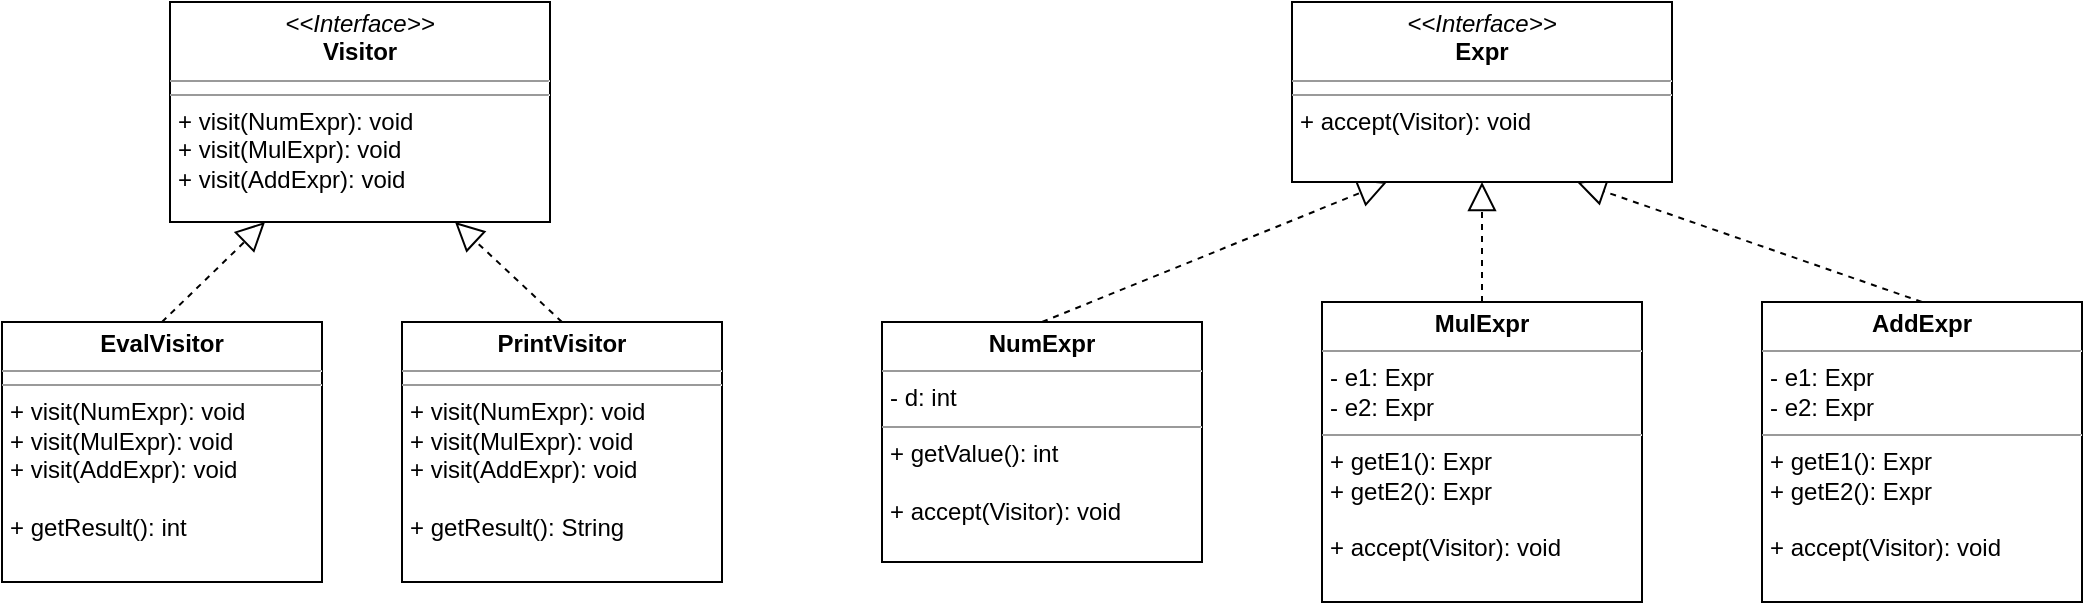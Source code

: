 <mxfile version="18.2.0" type="device"><diagram id="RVOcfLVYqjHKclXz8VuM" name="Page-1"><mxGraphModel dx="1781" dy="790" grid="1" gridSize="10" guides="1" tooltips="1" connect="1" arrows="1" fold="1" page="1" pageScale="1" pageWidth="827" pageHeight="1169" math="0" shadow="0"><root><mxCell id="0"/><mxCell id="1" parent="0"/><mxCell id="x3MNxUcwboTo2_wO8TTC-2" value="&lt;p style=&quot;margin:0px;margin-top:4px;text-align:center;&quot;&gt;&lt;i&gt;&amp;lt;&amp;lt;Interface&amp;gt;&amp;gt;&lt;/i&gt;&lt;br&gt;&lt;b&gt;Visitor&lt;/b&gt;&lt;/p&gt;&lt;hr size=&quot;1&quot;&gt;&lt;hr size=&quot;1&quot;&gt;&lt;p style=&quot;margin:0px;margin-left:4px;&quot;&gt;+ visit(NumExpr): void&lt;br&gt;+ visit(MulExpr): void&lt;/p&gt;&lt;p style=&quot;margin:0px;margin-left:4px;&quot;&gt;+ visit(AddExpr): void&lt;br&gt;&lt;/p&gt;" style="verticalAlign=top;align=left;overflow=fill;fontSize=12;fontFamily=Helvetica;html=1;" parent="1" vertex="1"><mxGeometry x="44" y="170" width="190" height="110" as="geometry"/></mxCell><mxCell id="x3MNxUcwboTo2_wO8TTC-3" value="&lt;p style=&quot;margin:0px;margin-top:4px;text-align:center;&quot;&gt;&lt;b&gt;EvalVisitor&lt;/b&gt;&lt;br&gt;&lt;/p&gt;&lt;hr size=&quot;1&quot;&gt;&lt;hr size=&quot;1&quot;&gt;&lt;p style=&quot;margin:0px;margin-left:4px;&quot;&gt;+ visit(NumExpr): void&lt;br&gt;+ visit(MulExpr): void&lt;/p&gt;&lt;p style=&quot;margin:0px;margin-left:4px;&quot;&gt;+ visit(AddExpr): void&lt;/p&gt;&lt;p style=&quot;margin:0px;margin-left:4px;&quot;&gt;&lt;br&gt;&lt;/p&gt;&lt;p style=&quot;margin:0px;margin-left:4px;&quot;&gt;+ getResult(): int&lt;br&gt;&lt;/p&gt;&lt;p style=&quot;margin:0px;margin-left:4px;&quot;&gt;&lt;/p&gt;" style="verticalAlign=top;align=left;overflow=fill;fontSize=12;fontFamily=Helvetica;html=1;" parent="1" vertex="1"><mxGeometry x="-40" y="330" width="160" height="130" as="geometry"/></mxCell><mxCell id="x3MNxUcwboTo2_wO8TTC-4" value="&lt;p style=&quot;margin:0px;margin-top:4px;text-align:center;&quot;&gt;&lt;b&gt;PrintVisitor&lt;/b&gt;&lt;br&gt;&lt;/p&gt;&lt;hr size=&quot;1&quot;&gt;&lt;hr size=&quot;1&quot;&gt;&lt;p style=&quot;margin:0px;margin-left:4px;&quot;&gt;+ visit(NumExpr): void&lt;br&gt;+ visit(MulExpr): void&lt;/p&gt;&lt;p style=&quot;margin:0px;margin-left:4px;&quot;&gt;+ visit(AddExpr): void&lt;/p&gt;&lt;p style=&quot;margin:0px;margin-left:4px;&quot;&gt;&lt;br&gt;&lt;/p&gt;&lt;p style=&quot;margin:0px;margin-left:4px;&quot;&gt;+ getResult(): String&lt;br&gt;&lt;/p&gt;&lt;p style=&quot;margin:0px;margin-left:4px;&quot;&gt;&lt;/p&gt;" style="verticalAlign=top;align=left;overflow=fill;fontSize=12;fontFamily=Helvetica;html=1;" parent="1" vertex="1"><mxGeometry x="160" y="330" width="160" height="130" as="geometry"/></mxCell><mxCell id="x3MNxUcwboTo2_wO8TTC-5" value="" style="endArrow=block;dashed=1;endFill=0;endSize=12;html=1;rounded=0;entryX=0.25;entryY=1;entryDx=0;entryDy=0;exitX=0.5;exitY=0;exitDx=0;exitDy=0;" parent="1" source="x3MNxUcwboTo2_wO8TTC-3" target="x3MNxUcwboTo2_wO8TTC-2" edge="1"><mxGeometry width="160" relative="1" as="geometry"><mxPoint x="-80" y="510" as="sourcePoint"/><mxPoint x="80" y="510" as="targetPoint"/></mxGeometry></mxCell><mxCell id="x3MNxUcwboTo2_wO8TTC-6" value="" style="endArrow=block;dashed=1;endFill=0;endSize=12;html=1;rounded=0;entryX=0.75;entryY=1;entryDx=0;entryDy=0;exitX=0.5;exitY=0;exitDx=0;exitDy=0;" parent="1" source="x3MNxUcwboTo2_wO8TTC-4" target="x3MNxUcwboTo2_wO8TTC-2" edge="1"><mxGeometry width="160" relative="1" as="geometry"><mxPoint x="260" y="470" as="sourcePoint"/><mxPoint x="420" y="470" as="targetPoint"/></mxGeometry></mxCell><mxCell id="x3MNxUcwboTo2_wO8TTC-13" value="&lt;p style=&quot;margin:0px;margin-top:4px;text-align:center;&quot;&gt;&lt;b&gt;NumExpr&lt;/b&gt;&lt;/p&gt;&lt;hr size=&quot;1&quot;&gt;&lt;p style=&quot;margin:0px;margin-left:4px;&quot;&gt;- d: int&lt;/p&gt;&lt;hr size=&quot;1&quot;&gt;&lt;p style=&quot;margin:0px;margin-left:4px;&quot;&gt;+ getValue(): int&lt;/p&gt;&lt;p style=&quot;margin:0px;margin-left:4px;&quot;&gt;&lt;br&gt;&lt;/p&gt;&lt;p style=&quot;margin:0px;margin-left:4px;&quot;&gt;+ accept(Visitor): void&lt;/p&gt;" style="verticalAlign=top;align=left;overflow=fill;fontSize=12;fontFamily=Helvetica;html=1;" parent="1" vertex="1"><mxGeometry x="400" y="330" width="160" height="120" as="geometry"/></mxCell><mxCell id="x3MNxUcwboTo2_wO8TTC-14" value="&lt;p style=&quot;margin:0px;margin-top:4px;text-align:center;&quot;&gt;&lt;b&gt;MulExpr&lt;/b&gt;&lt;/p&gt;&lt;hr size=&quot;1&quot;&gt;&lt;p style=&quot;margin:0px;margin-left:4px;&quot;&gt;- e1: Expr&lt;/p&gt;&lt;p style=&quot;margin:0px;margin-left:4px;&quot;&gt;- e2: Expr&lt;br&gt;&lt;/p&gt;&lt;hr size=&quot;1&quot;&gt;&lt;p style=&quot;margin:0px;margin-left:4px;&quot;&gt;+ getE1(): Expr&lt;/p&gt;&lt;p style=&quot;margin:0px;margin-left:4px;&quot;&gt;+ getE2(): Expr&lt;/p&gt;&lt;p style=&quot;margin:0px;margin-left:4px;&quot;&gt;&lt;br&gt;&lt;/p&gt;&lt;p style=&quot;margin:0px;margin-left:4px;&quot;&gt;+ accept(Visitor): void&lt;/p&gt;" style="verticalAlign=top;align=left;overflow=fill;fontSize=12;fontFamily=Helvetica;html=1;" parent="1" vertex="1"><mxGeometry x="620" y="320" width="160" height="150" as="geometry"/></mxCell><mxCell id="x3MNxUcwboTo2_wO8TTC-15" value="&lt;p style=&quot;margin:0px;margin-top:4px;text-align:center;&quot;&gt;&lt;b&gt;AddExpr&lt;/b&gt;&lt;/p&gt;&lt;hr size=&quot;1&quot;&gt;&lt;p style=&quot;margin:0px;margin-left:4px;&quot;&gt;- e1: Expr&lt;/p&gt;&lt;p style=&quot;margin:0px;margin-left:4px;&quot;&gt;- e2: Expr&lt;br&gt;&lt;/p&gt;&lt;hr size=&quot;1&quot;&gt;&lt;p style=&quot;margin:0px;margin-left:4px;&quot;&gt;+ getE1(): Expr&lt;/p&gt;&lt;p style=&quot;margin:0px;margin-left:4px;&quot;&gt;+ getE2(): Expr&lt;/p&gt;&lt;p style=&quot;margin:0px;margin-left:4px;&quot;&gt;&lt;br&gt;&lt;/p&gt;&lt;p style=&quot;margin:0px;margin-left:4px;&quot;&gt;+ accept(Visitor): void&lt;/p&gt;" style="verticalAlign=top;align=left;overflow=fill;fontSize=12;fontFamily=Helvetica;html=1;" parent="1" vertex="1"><mxGeometry x="840" y="320" width="160" height="150" as="geometry"/></mxCell><mxCell id="x3MNxUcwboTo2_wO8TTC-16" value="" style="endArrow=block;dashed=1;endFill=0;endSize=12;html=1;rounded=0;entryX=0.5;entryY=1;entryDx=0;entryDy=0;exitX=0.5;exitY=0;exitDx=0;exitDy=0;" parent="1" source="x3MNxUcwboTo2_wO8TTC-14" target="x3MNxUcwboTo2_wO8TTC-19" edge="1"><mxGeometry width="160" relative="1" as="geometry"><mxPoint x="530" y="590" as="sourcePoint"/><mxPoint x="700" y="260" as="targetPoint"/></mxGeometry></mxCell><mxCell id="x3MNxUcwboTo2_wO8TTC-17" value="" style="endArrow=block;dashed=1;endFill=0;endSize=12;html=1;rounded=0;entryX=0.25;entryY=1;entryDx=0;entryDy=0;exitX=0.5;exitY=0;exitDx=0;exitDy=0;" parent="1" source="x3MNxUcwboTo2_wO8TTC-13" target="x3MNxUcwboTo2_wO8TTC-19" edge="1"><mxGeometry width="160" relative="1" as="geometry"><mxPoint x="530" y="730" as="sourcePoint"/><mxPoint x="652.5" y="260" as="targetPoint"/></mxGeometry></mxCell><mxCell id="x3MNxUcwboTo2_wO8TTC-18" value="" style="endArrow=block;dashed=1;endFill=0;endSize=12;html=1;rounded=0;entryX=0.75;entryY=1;entryDx=0;entryDy=0;exitX=0.5;exitY=0;exitDx=0;exitDy=0;" parent="1" source="x3MNxUcwboTo2_wO8TTC-15" target="x3MNxUcwboTo2_wO8TTC-19" edge="1"><mxGeometry width="160" relative="1" as="geometry"><mxPoint x="830" y="620" as="sourcePoint"/><mxPoint x="747.5" y="260" as="targetPoint"/></mxGeometry></mxCell><mxCell id="x3MNxUcwboTo2_wO8TTC-19" value="&lt;p style=&quot;margin:0px;margin-top:4px;text-align:center;&quot;&gt;&lt;i&gt;&amp;lt;&amp;lt;Interface&amp;gt;&amp;gt;&lt;/i&gt;&lt;br&gt;&lt;b&gt;Expr&lt;/b&gt;&lt;/p&gt;&lt;hr size=&quot;1&quot;&gt;&lt;hr size=&quot;1&quot;&gt;&lt;p style=&quot;margin:0px;margin-left:4px;&quot;&gt;+ accept(Visitor): void&lt;/p&gt;" style="verticalAlign=top;align=left;overflow=fill;fontSize=12;fontFamily=Helvetica;html=1;" parent="1" vertex="1"><mxGeometry x="605" y="170" width="190" height="90" as="geometry"/></mxCell></root></mxGraphModel></diagram></mxfile>